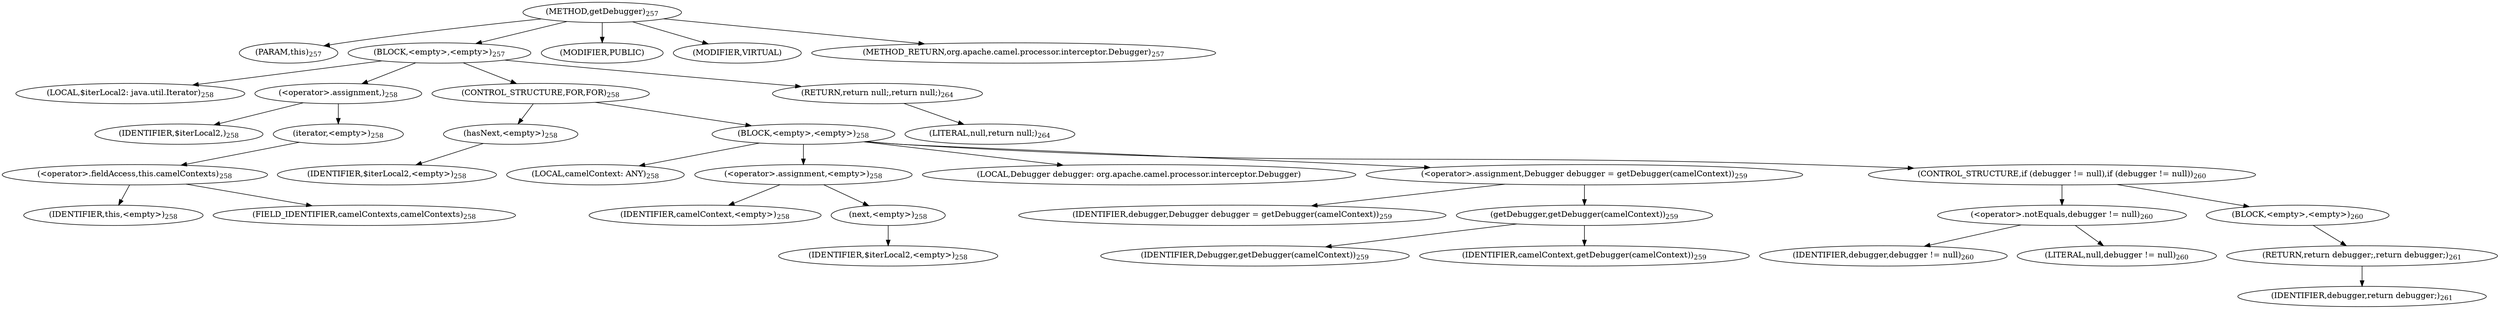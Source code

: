 digraph "getDebugger" {  
"652" [label = <(METHOD,getDebugger)<SUB>257</SUB>> ]
"653" [label = <(PARAM,this)<SUB>257</SUB>> ]
"654" [label = <(BLOCK,&lt;empty&gt;,&lt;empty&gt;)<SUB>257</SUB>> ]
"655" [label = <(LOCAL,$iterLocal2: java.util.Iterator)<SUB>258</SUB>> ]
"656" [label = <(&lt;operator&gt;.assignment,)<SUB>258</SUB>> ]
"657" [label = <(IDENTIFIER,$iterLocal2,)<SUB>258</SUB>> ]
"658" [label = <(iterator,&lt;empty&gt;)<SUB>258</SUB>> ]
"659" [label = <(&lt;operator&gt;.fieldAccess,this.camelContexts)<SUB>258</SUB>> ]
"660" [label = <(IDENTIFIER,this,&lt;empty&gt;)<SUB>258</SUB>> ]
"661" [label = <(FIELD_IDENTIFIER,camelContexts,camelContexts)<SUB>258</SUB>> ]
"662" [label = <(CONTROL_STRUCTURE,FOR,FOR)<SUB>258</SUB>> ]
"663" [label = <(hasNext,&lt;empty&gt;)<SUB>258</SUB>> ]
"664" [label = <(IDENTIFIER,$iterLocal2,&lt;empty&gt;)<SUB>258</SUB>> ]
"665" [label = <(BLOCK,&lt;empty&gt;,&lt;empty&gt;)<SUB>258</SUB>> ]
"666" [label = <(LOCAL,camelContext: ANY)<SUB>258</SUB>> ]
"667" [label = <(&lt;operator&gt;.assignment,&lt;empty&gt;)<SUB>258</SUB>> ]
"668" [label = <(IDENTIFIER,camelContext,&lt;empty&gt;)<SUB>258</SUB>> ]
"669" [label = <(next,&lt;empty&gt;)<SUB>258</SUB>> ]
"670" [label = <(IDENTIFIER,$iterLocal2,&lt;empty&gt;)<SUB>258</SUB>> ]
"671" [label = <(LOCAL,Debugger debugger: org.apache.camel.processor.interceptor.Debugger)> ]
"672" [label = <(&lt;operator&gt;.assignment,Debugger debugger = getDebugger(camelContext))<SUB>259</SUB>> ]
"673" [label = <(IDENTIFIER,debugger,Debugger debugger = getDebugger(camelContext))<SUB>259</SUB>> ]
"674" [label = <(getDebugger,getDebugger(camelContext))<SUB>259</SUB>> ]
"675" [label = <(IDENTIFIER,Debugger,getDebugger(camelContext))<SUB>259</SUB>> ]
"676" [label = <(IDENTIFIER,camelContext,getDebugger(camelContext))<SUB>259</SUB>> ]
"677" [label = <(CONTROL_STRUCTURE,if (debugger != null),if (debugger != null))<SUB>260</SUB>> ]
"678" [label = <(&lt;operator&gt;.notEquals,debugger != null)<SUB>260</SUB>> ]
"679" [label = <(IDENTIFIER,debugger,debugger != null)<SUB>260</SUB>> ]
"680" [label = <(LITERAL,null,debugger != null)<SUB>260</SUB>> ]
"681" [label = <(BLOCK,&lt;empty&gt;,&lt;empty&gt;)<SUB>260</SUB>> ]
"682" [label = <(RETURN,return debugger;,return debugger;)<SUB>261</SUB>> ]
"683" [label = <(IDENTIFIER,debugger,return debugger;)<SUB>261</SUB>> ]
"684" [label = <(RETURN,return null;,return null;)<SUB>264</SUB>> ]
"685" [label = <(LITERAL,null,return null;)<SUB>264</SUB>> ]
"686" [label = <(MODIFIER,PUBLIC)> ]
"687" [label = <(MODIFIER,VIRTUAL)> ]
"688" [label = <(METHOD_RETURN,org.apache.camel.processor.interceptor.Debugger)<SUB>257</SUB>> ]
  "652" -> "653" 
  "652" -> "654" 
  "652" -> "686" 
  "652" -> "687" 
  "652" -> "688" 
  "654" -> "655" 
  "654" -> "656" 
  "654" -> "662" 
  "654" -> "684" 
  "656" -> "657" 
  "656" -> "658" 
  "658" -> "659" 
  "659" -> "660" 
  "659" -> "661" 
  "662" -> "663" 
  "662" -> "665" 
  "663" -> "664" 
  "665" -> "666" 
  "665" -> "667" 
  "665" -> "671" 
  "665" -> "672" 
  "665" -> "677" 
  "667" -> "668" 
  "667" -> "669" 
  "669" -> "670" 
  "672" -> "673" 
  "672" -> "674" 
  "674" -> "675" 
  "674" -> "676" 
  "677" -> "678" 
  "677" -> "681" 
  "678" -> "679" 
  "678" -> "680" 
  "681" -> "682" 
  "682" -> "683" 
  "684" -> "685" 
}
